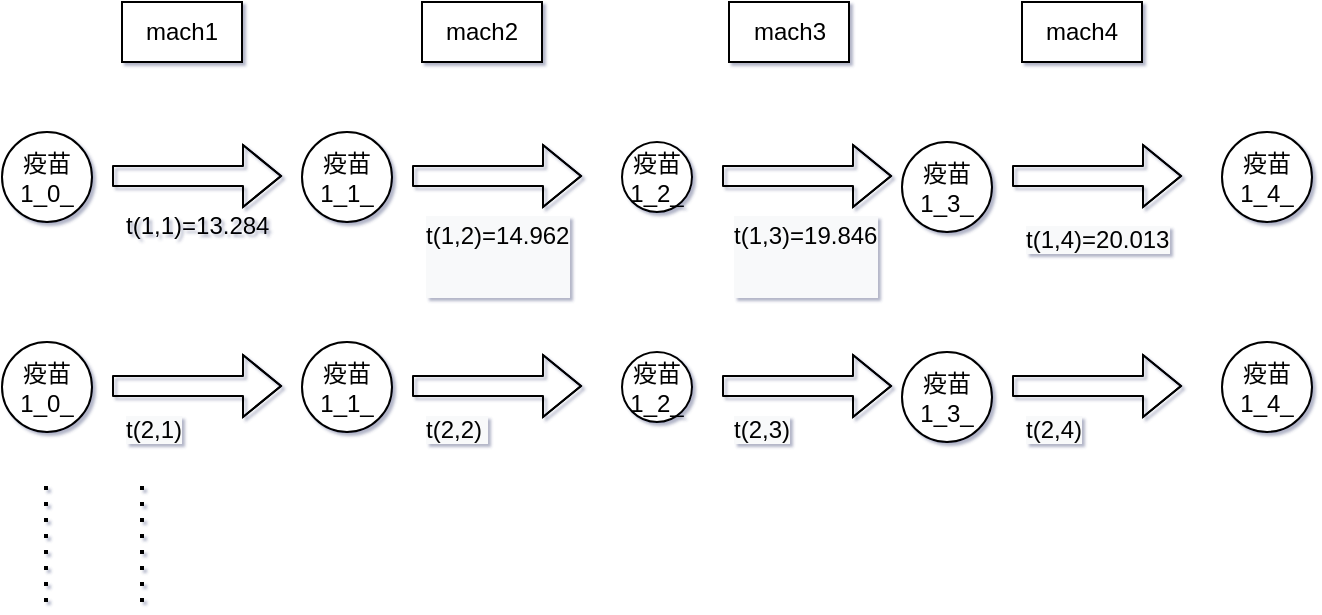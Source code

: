 <mxfile version="14.9.6" type="github">
  <diagram id="YjPxxtpW6_lVK6SzBWF6" name="Page-1">
    <mxGraphModel dx="1246" dy="459" grid="1" gridSize="10" guides="1" tooltips="1" connect="1" arrows="1" fold="1" page="1" pageScale="1" pageWidth="827" pageHeight="1169" background="none" math="0" shadow="1">
      <root>
        <mxCell id="0" />
        <mxCell id="1" parent="0" />
        <mxCell id="ftMoWshzb8mJ0yyg1Dw8-1" value="mach1" style="rounded=0;whiteSpace=wrap;html=1;" vertex="1" parent="1">
          <mxGeometry x="110" y="440" width="60" height="30" as="geometry" />
        </mxCell>
        <mxCell id="ftMoWshzb8mJ0yyg1Dw8-5" value="mach2" style="rounded=0;whiteSpace=wrap;html=1;" vertex="1" parent="1">
          <mxGeometry x="260" y="440" width="60" height="30" as="geometry" />
        </mxCell>
        <mxCell id="ftMoWshzb8mJ0yyg1Dw8-6" value="mach3" style="rounded=0;whiteSpace=wrap;html=1;" vertex="1" parent="1">
          <mxGeometry x="413.5" y="440" width="60" height="30" as="geometry" />
        </mxCell>
        <mxCell id="ftMoWshzb8mJ0yyg1Dw8-7" value="mach4" style="rounded=0;whiteSpace=wrap;html=1;" vertex="1" parent="1">
          <mxGeometry x="560" y="440" width="60" height="30" as="geometry" />
        </mxCell>
        <mxCell id="ftMoWshzb8mJ0yyg1Dw8-8" value="疫苗1_0_" style="ellipse;whiteSpace=wrap;html=1;aspect=fixed;" vertex="1" parent="1">
          <mxGeometry x="50" y="505" width="45" height="45" as="geometry" />
        </mxCell>
        <mxCell id="ftMoWshzb8mJ0yyg1Dw8-9" value="疫苗1_1_" style="ellipse;whiteSpace=wrap;html=1;aspect=fixed;" vertex="1" parent="1">
          <mxGeometry x="200" y="505" width="45" height="45" as="geometry" />
        </mxCell>
        <mxCell id="ftMoWshzb8mJ0yyg1Dw8-10" value="疫苗1_2_" style="ellipse;whiteSpace=wrap;html=1;aspect=fixed;" vertex="1" parent="1">
          <mxGeometry x="360" y="510" width="35" height="35" as="geometry" />
        </mxCell>
        <mxCell id="ftMoWshzb8mJ0yyg1Dw8-11" value="疫苗1_3_" style="ellipse;whiteSpace=wrap;html=1;aspect=fixed;" vertex="1" parent="1">
          <mxGeometry x="500" y="510" width="45" height="45" as="geometry" />
        </mxCell>
        <mxCell id="ftMoWshzb8mJ0yyg1Dw8-12" value="疫苗1_4_" style="ellipse;whiteSpace=wrap;html=1;aspect=fixed;" vertex="1" parent="1">
          <mxGeometry x="660" y="505" width="45" height="45" as="geometry" />
        </mxCell>
        <mxCell id="ftMoWshzb8mJ0yyg1Dw8-13" value="" style="shape=flexArrow;endArrow=classic;html=1;" edge="1" parent="1">
          <mxGeometry width="50" height="50" relative="1" as="geometry">
            <mxPoint x="105" y="527" as="sourcePoint" />
            <mxPoint x="190" y="527" as="targetPoint" />
            <Array as="points">
              <mxPoint x="135" y="527" />
            </Array>
          </mxGeometry>
        </mxCell>
        <mxCell id="ftMoWshzb8mJ0yyg1Dw8-14" value="" style="shape=flexArrow;endArrow=classic;html=1;" edge="1" parent="1">
          <mxGeometry width="50" height="50" relative="1" as="geometry">
            <mxPoint x="255" y="527" as="sourcePoint" />
            <mxPoint x="340" y="527" as="targetPoint" />
            <Array as="points">
              <mxPoint x="285" y="527" />
            </Array>
          </mxGeometry>
        </mxCell>
        <mxCell id="ftMoWshzb8mJ0yyg1Dw8-15" value="" style="shape=flexArrow;endArrow=classic;html=1;" edge="1" parent="1">
          <mxGeometry width="50" height="50" relative="1" as="geometry">
            <mxPoint x="410" y="527" as="sourcePoint" />
            <mxPoint x="495" y="527" as="targetPoint" />
            <Array as="points">
              <mxPoint x="440" y="527" />
            </Array>
          </mxGeometry>
        </mxCell>
        <mxCell id="ftMoWshzb8mJ0yyg1Dw8-16" value="" style="shape=flexArrow;endArrow=classic;html=1;" edge="1" parent="1">
          <mxGeometry width="50" height="50" relative="1" as="geometry">
            <mxPoint x="555" y="527" as="sourcePoint" />
            <mxPoint x="640" y="527" as="targetPoint" />
            <Array as="points">
              <mxPoint x="585" y="527" />
            </Array>
          </mxGeometry>
        </mxCell>
        <mxCell id="ftMoWshzb8mJ0yyg1Dw8-17" value="疫苗1_0_" style="ellipse;whiteSpace=wrap;html=1;aspect=fixed;" vertex="1" parent="1">
          <mxGeometry x="50" y="610" width="45" height="45" as="geometry" />
        </mxCell>
        <mxCell id="ftMoWshzb8mJ0yyg1Dw8-18" value="疫苗1_1_" style="ellipse;whiteSpace=wrap;html=1;aspect=fixed;" vertex="1" parent="1">
          <mxGeometry x="200" y="610" width="45" height="45" as="geometry" />
        </mxCell>
        <mxCell id="ftMoWshzb8mJ0yyg1Dw8-19" value="疫苗1_2_" style="ellipse;whiteSpace=wrap;html=1;aspect=fixed;" vertex="1" parent="1">
          <mxGeometry x="360" y="615" width="35" height="35" as="geometry" />
        </mxCell>
        <mxCell id="ftMoWshzb8mJ0yyg1Dw8-20" value="疫苗1_3_" style="ellipse;whiteSpace=wrap;html=1;aspect=fixed;" vertex="1" parent="1">
          <mxGeometry x="500" y="615" width="45" height="45" as="geometry" />
        </mxCell>
        <mxCell id="ftMoWshzb8mJ0yyg1Dw8-21" value="疫苗1_4_" style="ellipse;whiteSpace=wrap;html=1;aspect=fixed;" vertex="1" parent="1">
          <mxGeometry x="660" y="610" width="45" height="45" as="geometry" />
        </mxCell>
        <mxCell id="ftMoWshzb8mJ0yyg1Dw8-22" value="" style="shape=flexArrow;endArrow=classic;html=1;" edge="1" parent="1">
          <mxGeometry width="50" height="50" relative="1" as="geometry">
            <mxPoint x="105" y="632" as="sourcePoint" />
            <mxPoint x="190" y="632" as="targetPoint" />
            <Array as="points">
              <mxPoint x="135" y="632" />
            </Array>
          </mxGeometry>
        </mxCell>
        <mxCell id="ftMoWshzb8mJ0yyg1Dw8-23" value="" style="shape=flexArrow;endArrow=classic;html=1;" edge="1" parent="1">
          <mxGeometry width="50" height="50" relative="1" as="geometry">
            <mxPoint x="255" y="632" as="sourcePoint" />
            <mxPoint x="340" y="632" as="targetPoint" />
            <Array as="points">
              <mxPoint x="285" y="632" />
            </Array>
          </mxGeometry>
        </mxCell>
        <mxCell id="ftMoWshzb8mJ0yyg1Dw8-24" value="" style="shape=flexArrow;endArrow=classic;html=1;" edge="1" parent="1">
          <mxGeometry width="50" height="50" relative="1" as="geometry">
            <mxPoint x="410" y="632" as="sourcePoint" />
            <mxPoint x="495" y="632" as="targetPoint" />
            <Array as="points">
              <mxPoint x="440" y="632" />
            </Array>
          </mxGeometry>
        </mxCell>
        <mxCell id="ftMoWshzb8mJ0yyg1Dw8-25" value="" style="shape=flexArrow;endArrow=classic;html=1;" edge="1" parent="1">
          <mxGeometry width="50" height="50" relative="1" as="geometry">
            <mxPoint x="555" y="632" as="sourcePoint" />
            <mxPoint x="640" y="632" as="targetPoint" />
            <Array as="points">
              <mxPoint x="585" y="632" />
            </Array>
          </mxGeometry>
        </mxCell>
        <mxCell id="ftMoWshzb8mJ0yyg1Dw8-27" value="" style="endArrow=none;dashed=1;html=1;dashPattern=1 3;strokeWidth=2;" edge="1" parent="1">
          <mxGeometry width="50" height="50" relative="1" as="geometry">
            <mxPoint x="72" y="740" as="sourcePoint" />
            <mxPoint x="72" y="680" as="targetPoint" />
          </mxGeometry>
        </mxCell>
        <mxCell id="ftMoWshzb8mJ0yyg1Dw8-28" value="" style="endArrow=none;dashed=1;html=1;dashPattern=1 3;strokeWidth=2;" edge="1" parent="1">
          <mxGeometry width="50" height="50" relative="1" as="geometry">
            <mxPoint x="120" y="740" as="sourcePoint" />
            <mxPoint x="120" y="680" as="targetPoint" />
          </mxGeometry>
        </mxCell>
        <mxCell id="ftMoWshzb8mJ0yyg1Dw8-29" value="&lt;br&gt;&lt;table border=&quot;0&quot; cellpadding=&quot;0&quot; cellspacing=&quot;0&quot; width=&quot;69&quot; style=&quot;border-collapse: collapse ; width: 52pt&quot;&gt; &lt;colgroup&gt;&lt;col width=&quot;69&quot; style=&quot;width: 52pt&quot;&gt;&lt;/colgroup&gt; &lt;tbody&gt;&lt;tr style=&quot;height: 15.5pt&quot;&gt;  &lt;td height=&quot;21&quot; class=&quot;xl63&quot; width=&quot;69&quot; style=&quot;height: 15.5pt ; width: 52pt&quot;&gt;t(1,1)=13.284&lt;/td&gt; &lt;/tr&gt; &lt;tr style=&quot;height: 15.5pt&quot;&gt;  &lt;td height=&quot;21&quot; class=&quot;xl63&quot; width=&quot;69&quot; style=&quot;height: 15.5pt ; border-top: none ; width: 52pt&quot;&gt;&lt;/td&gt;&lt;/tr&gt;&lt;tr style=&quot;height: 15.5pt&quot;&gt;&lt;td height=&quot;21&quot; class=&quot;xl63&quot; width=&quot;69&quot; style=&quot;height: 15.5pt ; border-top: none ; width: 52pt&quot;&gt;&lt;/td&gt;&lt;/tr&gt;&lt;tr style=&quot;height: 15.5pt&quot;&gt;&lt;td height=&quot;21&quot; class=&quot;xl63&quot; width=&quot;69&quot; style=&quot;height: 15.5pt ; border-top: none ; width: 52pt&quot;&gt;&lt;br&gt;&lt;/td&gt; &lt;/tr&gt;&lt;/tbody&gt;&lt;/table&gt;" style="text;whiteSpace=wrap;html=1;" vertex="1" parent="1">
          <mxGeometry x="110" y="520" width="90" height="50" as="geometry" />
        </mxCell>
        <mxCell id="ftMoWshzb8mJ0yyg1Dw8-30" value="&lt;table border=&quot;0&quot; cellpadding=&quot;0&quot; cellspacing=&quot;0&quot; width=&quot;69&quot; style=&quot;color: rgb(0 , 0 , 0) ; font-family: &amp;#34;helvetica&amp;#34; ; font-size: 12px ; font-style: normal ; font-weight: 400 ; letter-spacing: normal ; text-align: left ; text-transform: none ; word-spacing: 0px ; background-color: rgb(248 , 249 , 250) ; border-collapse: collapse ; width: 52pt&quot;&gt;&lt;tbody&gt;&lt;tr style=&quot;height: 15.5pt&quot;&gt;&lt;td height=&quot;21&quot; class=&quot;xl63&quot; width=&quot;69&quot; style=&quot;height: 15.5pt ; border-top: none ; width: 52pt&quot;&gt;&lt;span style=&quot;font-family: &amp;#34;helvetica&amp;#34;&quot;&gt;t(1,2)=&lt;/span&gt;14.962&lt;/td&gt;&lt;/tr&gt;&lt;tr style=&quot;height: 15.5pt&quot;&gt;&lt;/tr&gt;&lt;/tbody&gt;&lt;/table&gt;" style="text;whiteSpace=wrap;html=1;" vertex="1" parent="1">
          <mxGeometry x="260" y="540" width="90" height="70" as="geometry" />
        </mxCell>
        <mxCell id="ftMoWshzb8mJ0yyg1Dw8-31" value="&lt;table border=&quot;0&quot; cellpadding=&quot;0&quot; cellspacing=&quot;0&quot; width=&quot;69&quot; style=&quot;color: rgb(0 , 0 , 0) ; font-family: &amp;#34;helvetica&amp;#34; ; font-size: 12px ; font-style: normal ; font-weight: 400 ; letter-spacing: normal ; text-align: left ; text-transform: none ; word-spacing: 0px ; background-color: rgb(248 , 249 , 250) ; border-collapse: collapse ; width: 52pt&quot;&gt;&lt;tbody&gt;&lt;tr style=&quot;height: 15.5pt&quot;&gt;&lt;td height=&quot;21&quot; class=&quot;xl63&quot; width=&quot;69&quot; style=&quot;height: 15.5pt ; border-top: none ; width: 52pt&quot;&gt;&lt;span style=&quot;font-family: &amp;#34;helvetica&amp;#34;&quot;&gt;t(1,3)=&lt;/span&gt;19.846&lt;/td&gt;&lt;/tr&gt;&lt;tr style=&quot;height: 15.5pt&quot;&gt;&lt;/tr&gt;&lt;/tbody&gt;&lt;/table&gt;" style="text;whiteSpace=wrap;html=1;" vertex="1" parent="1">
          <mxGeometry x="414" y="540" width="90" height="70" as="geometry" />
        </mxCell>
        <mxCell id="ftMoWshzb8mJ0yyg1Dw8-32" value="&lt;span style=&quot;color: rgb(0 , 0 , 0) ; font-family: &amp;#34;helvetica&amp;#34; ; font-size: 12px ; font-style: normal ; font-weight: 400 ; letter-spacing: normal ; text-align: left ; text-indent: 0px ; text-transform: none ; word-spacing: 0px ; background-color: rgb(248 , 249 , 250) ; display: inline ; float: none&quot;&gt;&lt;span style=&quot;font-family: &amp;#34;helvetica&amp;#34;&quot;&gt;t(1,4)=&lt;/span&gt;20.013&lt;/span&gt;" style="text;whiteSpace=wrap;html=1;" vertex="1" parent="1">
          <mxGeometry x="560" y="545" width="80" height="30" as="geometry" />
        </mxCell>
        <mxCell id="ftMoWshzb8mJ0yyg1Dw8-34" value="&lt;span style=&quot;color: rgb(0 , 0 , 0) ; font-family: &amp;#34;helvetica&amp;#34; ; font-size: 12px ; font-style: normal ; font-weight: 400 ; letter-spacing: normal ; text-align: left ; text-indent: 0px ; text-transform: none ; word-spacing: 0px ; background-color: rgb(248 , 249 , 250) ; display: inline ; float: none&quot;&gt;t(2,1)&lt;/span&gt;" style="text;whiteSpace=wrap;html=1;" vertex="1" parent="1">
          <mxGeometry x="110" y="640" width="60" height="30" as="geometry" />
        </mxCell>
        <mxCell id="ftMoWshzb8mJ0yyg1Dw8-35" value="&lt;span style=&quot;color: rgb(0 , 0 , 0) ; font-family: &amp;#34;helvetica&amp;#34; ; font-size: 12px ; font-style: normal ; font-weight: 400 ; letter-spacing: normal ; text-align: left ; text-indent: 0px ; text-transform: none ; word-spacing: 0px ; background-color: rgb(248 , 249 , 250) ; display: inline ; float: none&quot;&gt;t(2,2)&lt;span style=&quot;white-space: pre&quot;&gt;	&lt;/span&gt;&lt;/span&gt;" style="text;whiteSpace=wrap;html=1;" vertex="1" parent="1">
          <mxGeometry x="260" y="640" width="60" height="30" as="geometry" />
        </mxCell>
        <mxCell id="ftMoWshzb8mJ0yyg1Dw8-36" value="&lt;span style=&quot;color: rgb(0 , 0 , 0) ; font-family: &amp;#34;helvetica&amp;#34; ; font-size: 12px ; font-style: normal ; font-weight: 400 ; letter-spacing: normal ; text-align: left ; text-indent: 0px ; text-transform: none ; word-spacing: 0px ; background-color: rgb(248 , 249 , 250) ; display: inline ; float: none&quot;&gt;t(2,3)&lt;/span&gt;" style="text;whiteSpace=wrap;html=1;" vertex="1" parent="1">
          <mxGeometry x="414" y="640" width="60" height="30" as="geometry" />
        </mxCell>
        <mxCell id="ftMoWshzb8mJ0yyg1Dw8-37" value="&lt;span style=&quot;color: rgb(0 , 0 , 0) ; font-family: &amp;#34;helvetica&amp;#34; ; font-size: 12px ; font-style: normal ; font-weight: 400 ; letter-spacing: normal ; text-align: left ; text-indent: 0px ; text-transform: none ; word-spacing: 0px ; background-color: rgb(248 , 249 , 250) ; display: inline ; float: none&quot;&gt;t(2,4)&lt;/span&gt;" style="text;whiteSpace=wrap;html=1;" vertex="1" parent="1">
          <mxGeometry x="560" y="640" width="60" height="30" as="geometry" />
        </mxCell>
      </root>
    </mxGraphModel>
  </diagram>
</mxfile>
